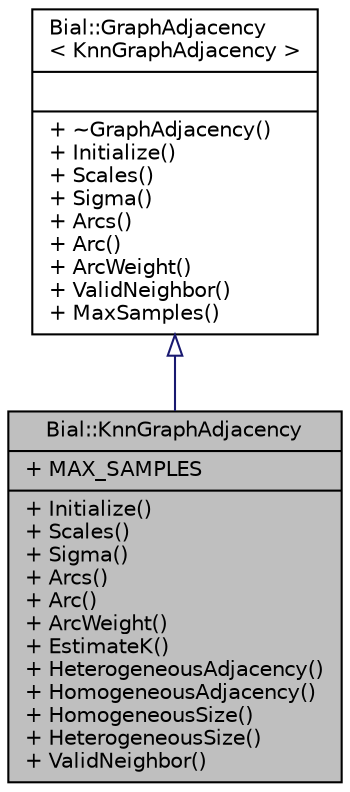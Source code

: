 digraph "Bial::KnnGraphAdjacency"
{
  edge [fontname="Helvetica",fontsize="10",labelfontname="Helvetica",labelfontsize="10"];
  node [fontname="Helvetica",fontsize="10",shape=record];
  Node1 [label="{Bial::KnnGraphAdjacency\n|+ MAX_SAMPLES\l|+ Initialize()\l+ Scales()\l+ Sigma()\l+ Arcs()\l+ Arc()\l+ ArcWeight()\l+ EstimateK()\l+ HeterogeneousAdjacency()\l+ HomogeneousAdjacency()\l+ HomogeneousSize()\l+ HeterogeneousSize()\l+ ValidNeighbor()\l}",height=0.2,width=0.4,color="black", fillcolor="grey75", style="filled", fontcolor="black"];
  Node2 -> Node1 [dir="back",color="midnightblue",fontsize="10",style="solid",arrowtail="onormal",fontname="Helvetica"];
  Node2 [label="{Bial::GraphAdjacency\l\< KnnGraphAdjacency \>\n||+ ~GraphAdjacency()\l+ Initialize()\l+ Scales()\l+ Sigma()\l+ Arcs()\l+ Arc()\l+ ArcWeight()\l+ ValidNeighbor()\l+ MaxSamples()\l}",height=0.2,width=0.4,color="black", fillcolor="white", style="filled",URL="$class_bial_1_1_graph_adjacency.html"];
}
